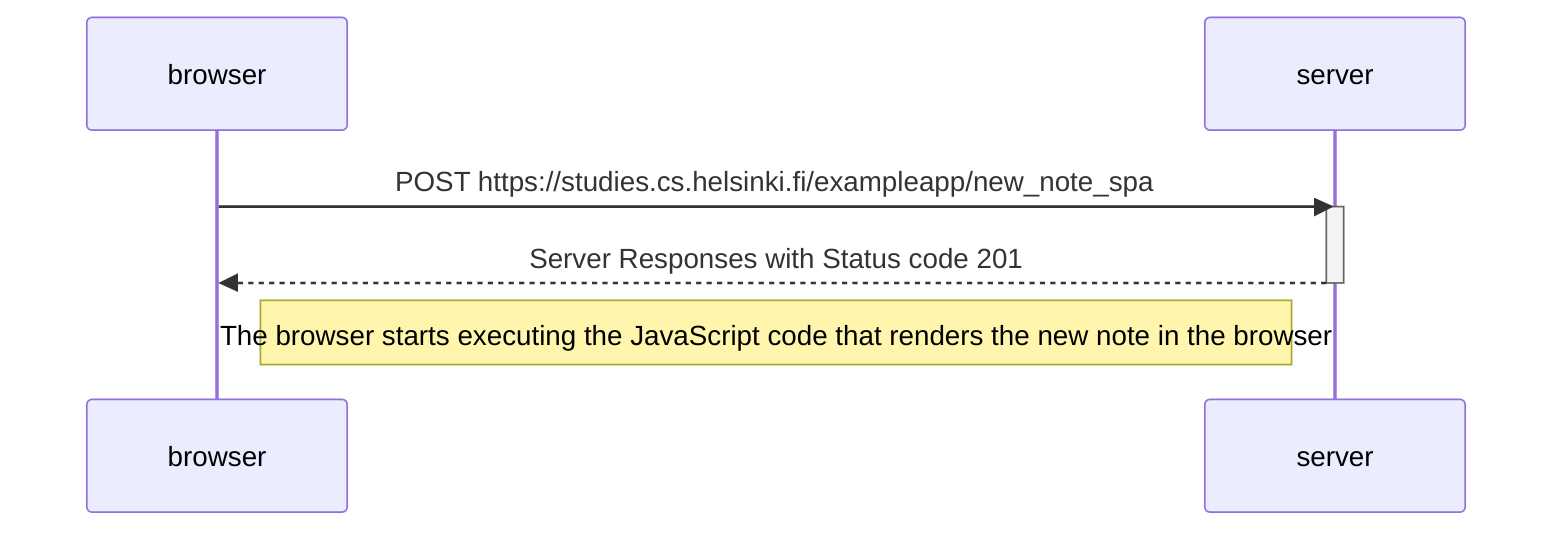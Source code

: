 sequenceDiagram
    participant browser
    participant server

    browser->>server: POST https://studies.cs.helsinki.fi/exampleapp/new_note_spa
    activate server
    server-->>browser: Server Responses with Status code 201 
    deactivate server
Note right of browser: The browser starts executing the JavaScript code that renders the new note in the browser